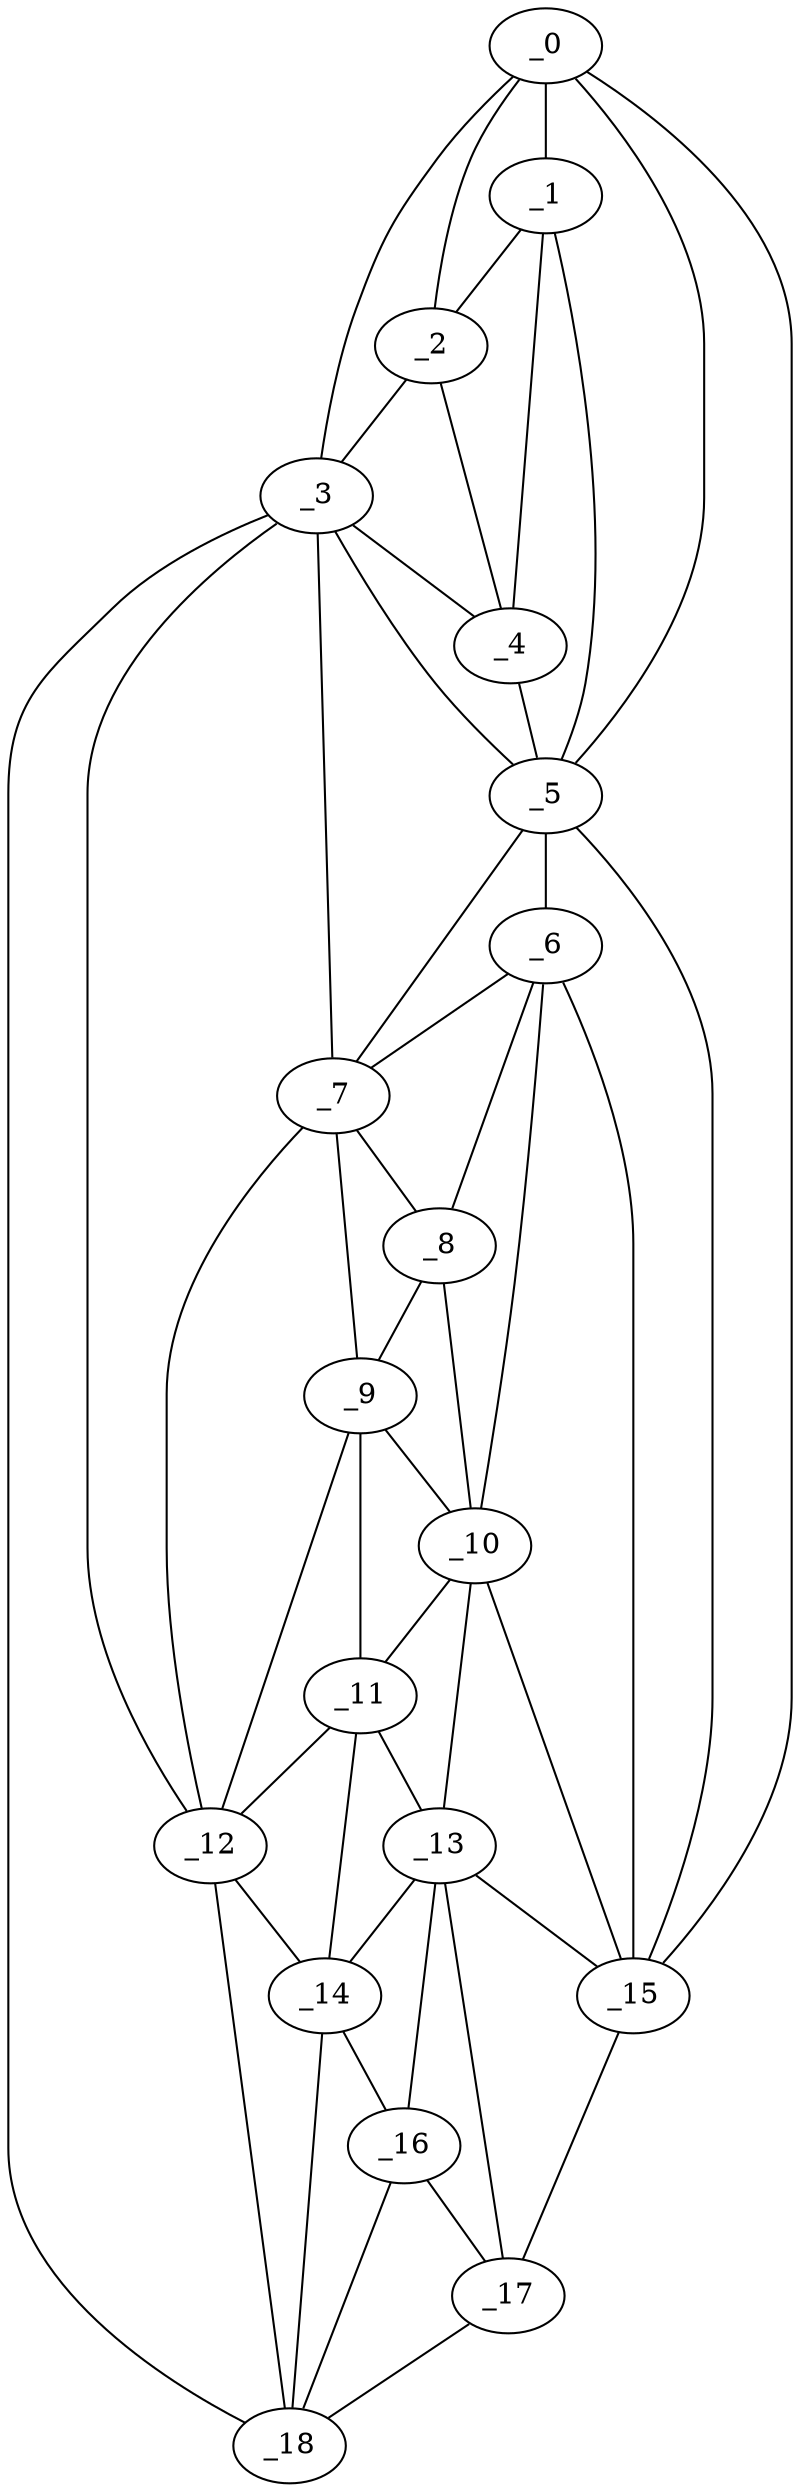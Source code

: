 graph "obj84__165.gxl" {
	_0	 [x=5,
		y=57];
	_1	 [x=13,
		y=58];
	_0 -- _1	 [valence=2];
	_2	 [x=14,
		y=69];
	_0 -- _2	 [valence=1];
	_3	 [x=14,
		y=83];
	_0 -- _3	 [valence=1];
	_5	 [x=44,
		y=56];
	_0 -- _5	 [valence=1];
	_15	 [x=115,
		y=45];
	_0 -- _15	 [valence=1];
	_1 -- _2	 [valence=2];
	_4	 [x=32,
		y=59];
	_1 -- _4	 [valence=2];
	_1 -- _5	 [valence=2];
	_2 -- _3	 [valence=1];
	_2 -- _4	 [valence=2];
	_3 -- _4	 [valence=2];
	_3 -- _5	 [valence=1];
	_7	 [x=82,
		y=74];
	_3 -- _7	 [valence=1];
	_12	 [x=97,
		y=73];
	_3 -- _12	 [valence=2];
	_18	 [x=125,
		y=71];
	_3 -- _18	 [valence=1];
	_4 -- _5	 [valence=2];
	_6	 [x=66,
		y=54];
	_5 -- _6	 [valence=2];
	_5 -- _7	 [valence=2];
	_5 -- _15	 [valence=1];
	_6 -- _7	 [valence=1];
	_8	 [x=84,
		y=63];
	_6 -- _8	 [valence=2];
	_10	 [x=92,
		y=52];
	_6 -- _10	 [valence=2];
	_6 -- _15	 [valence=2];
	_7 -- _8	 [valence=1];
	_9	 [x=90,
		y=63];
	_7 -- _9	 [valence=1];
	_7 -- _12	 [valence=2];
	_8 -- _9	 [valence=2];
	_8 -- _10	 [valence=1];
	_9 -- _10	 [valence=2];
	_11	 [x=96,
		y=63];
	_9 -- _11	 [valence=2];
	_9 -- _12	 [valence=2];
	_10 -- _11	 [valence=1];
	_13	 [x=107,
		y=62];
	_10 -- _13	 [valence=1];
	_10 -- _15	 [valence=1];
	_11 -- _12	 [valence=2];
	_11 -- _13	 [valence=2];
	_14	 [x=108,
		y=71];
	_11 -- _14	 [valence=2];
	_12 -- _14	 [valence=2];
	_12 -- _18	 [valence=2];
	_13 -- _14	 [valence=1];
	_13 -- _15	 [valence=1];
	_16	 [x=116,
		y=69];
	_13 -- _16	 [valence=1];
	_17	 [x=125,
		y=56];
	_13 -- _17	 [valence=2];
	_14 -- _16	 [valence=2];
	_14 -- _18	 [valence=2];
	_15 -- _17	 [valence=1];
	_16 -- _17	 [valence=1];
	_16 -- _18	 [valence=2];
	_17 -- _18	 [valence=1];
}
